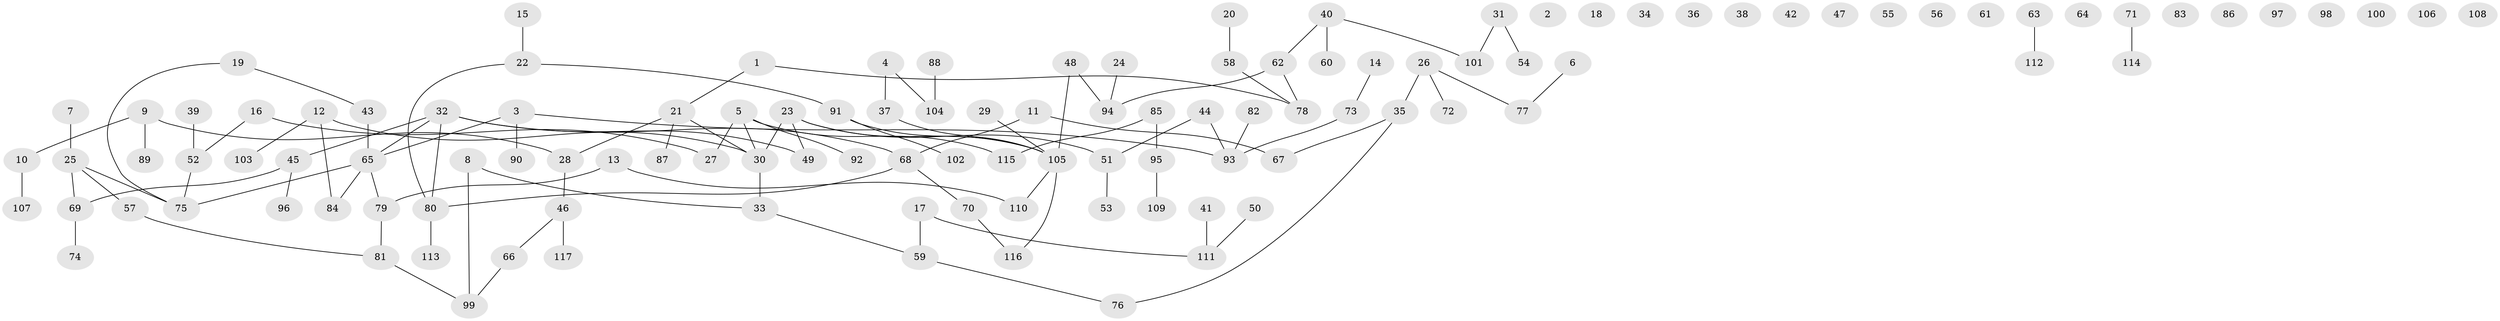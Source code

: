// coarse degree distribution, {0: 0.5714285714285714, 1: 0.2857142857142857, 2: 0.08571428571428572, 9: 0.02857142857142857, 5: 0.02857142857142857}
// Generated by graph-tools (version 1.1) at 2025/43/03/04/25 21:43:26]
// undirected, 117 vertices, 110 edges
graph export_dot {
graph [start="1"]
  node [color=gray90,style=filled];
  1;
  2;
  3;
  4;
  5;
  6;
  7;
  8;
  9;
  10;
  11;
  12;
  13;
  14;
  15;
  16;
  17;
  18;
  19;
  20;
  21;
  22;
  23;
  24;
  25;
  26;
  27;
  28;
  29;
  30;
  31;
  32;
  33;
  34;
  35;
  36;
  37;
  38;
  39;
  40;
  41;
  42;
  43;
  44;
  45;
  46;
  47;
  48;
  49;
  50;
  51;
  52;
  53;
  54;
  55;
  56;
  57;
  58;
  59;
  60;
  61;
  62;
  63;
  64;
  65;
  66;
  67;
  68;
  69;
  70;
  71;
  72;
  73;
  74;
  75;
  76;
  77;
  78;
  79;
  80;
  81;
  82;
  83;
  84;
  85;
  86;
  87;
  88;
  89;
  90;
  91;
  92;
  93;
  94;
  95;
  96;
  97;
  98;
  99;
  100;
  101;
  102;
  103;
  104;
  105;
  106;
  107;
  108;
  109;
  110;
  111;
  112;
  113;
  114;
  115;
  116;
  117;
  1 -- 21;
  1 -- 78;
  3 -- 65;
  3 -- 90;
  3 -- 93;
  4 -- 37;
  4 -- 104;
  5 -- 27;
  5 -- 30;
  5 -- 92;
  5 -- 115;
  6 -- 77;
  7 -- 25;
  8 -- 33;
  8 -- 99;
  9 -- 10;
  9 -- 28;
  9 -- 89;
  10 -- 107;
  11 -- 67;
  11 -- 68;
  12 -- 30;
  12 -- 84;
  12 -- 103;
  13 -- 79;
  13 -- 110;
  14 -- 73;
  15 -- 22;
  16 -- 27;
  16 -- 52;
  17 -- 59;
  17 -- 111;
  19 -- 43;
  19 -- 75;
  20 -- 58;
  21 -- 28;
  21 -- 30;
  21 -- 87;
  22 -- 80;
  22 -- 91;
  23 -- 30;
  23 -- 49;
  23 -- 51;
  23 -- 105;
  24 -- 94;
  25 -- 57;
  25 -- 69;
  25 -- 75;
  26 -- 35;
  26 -- 72;
  26 -- 77;
  28 -- 46;
  29 -- 105;
  30 -- 33;
  31 -- 54;
  31 -- 101;
  32 -- 45;
  32 -- 49;
  32 -- 65;
  32 -- 68;
  32 -- 80;
  33 -- 59;
  35 -- 67;
  35 -- 76;
  37 -- 105;
  39 -- 52;
  40 -- 60;
  40 -- 62;
  40 -- 101;
  41 -- 111;
  43 -- 65;
  44 -- 51;
  44 -- 93;
  45 -- 69;
  45 -- 96;
  46 -- 66;
  46 -- 117;
  48 -- 94;
  48 -- 105;
  50 -- 111;
  51 -- 53;
  52 -- 75;
  57 -- 81;
  58 -- 78;
  59 -- 76;
  62 -- 78;
  62 -- 94;
  63 -- 112;
  65 -- 75;
  65 -- 79;
  65 -- 84;
  66 -- 99;
  68 -- 70;
  68 -- 80;
  69 -- 74;
  70 -- 116;
  71 -- 114;
  73 -- 93;
  79 -- 81;
  80 -- 113;
  81 -- 99;
  82 -- 93;
  85 -- 95;
  85 -- 115;
  88 -- 104;
  91 -- 102;
  91 -- 105;
  95 -- 109;
  105 -- 110;
  105 -- 116;
}
